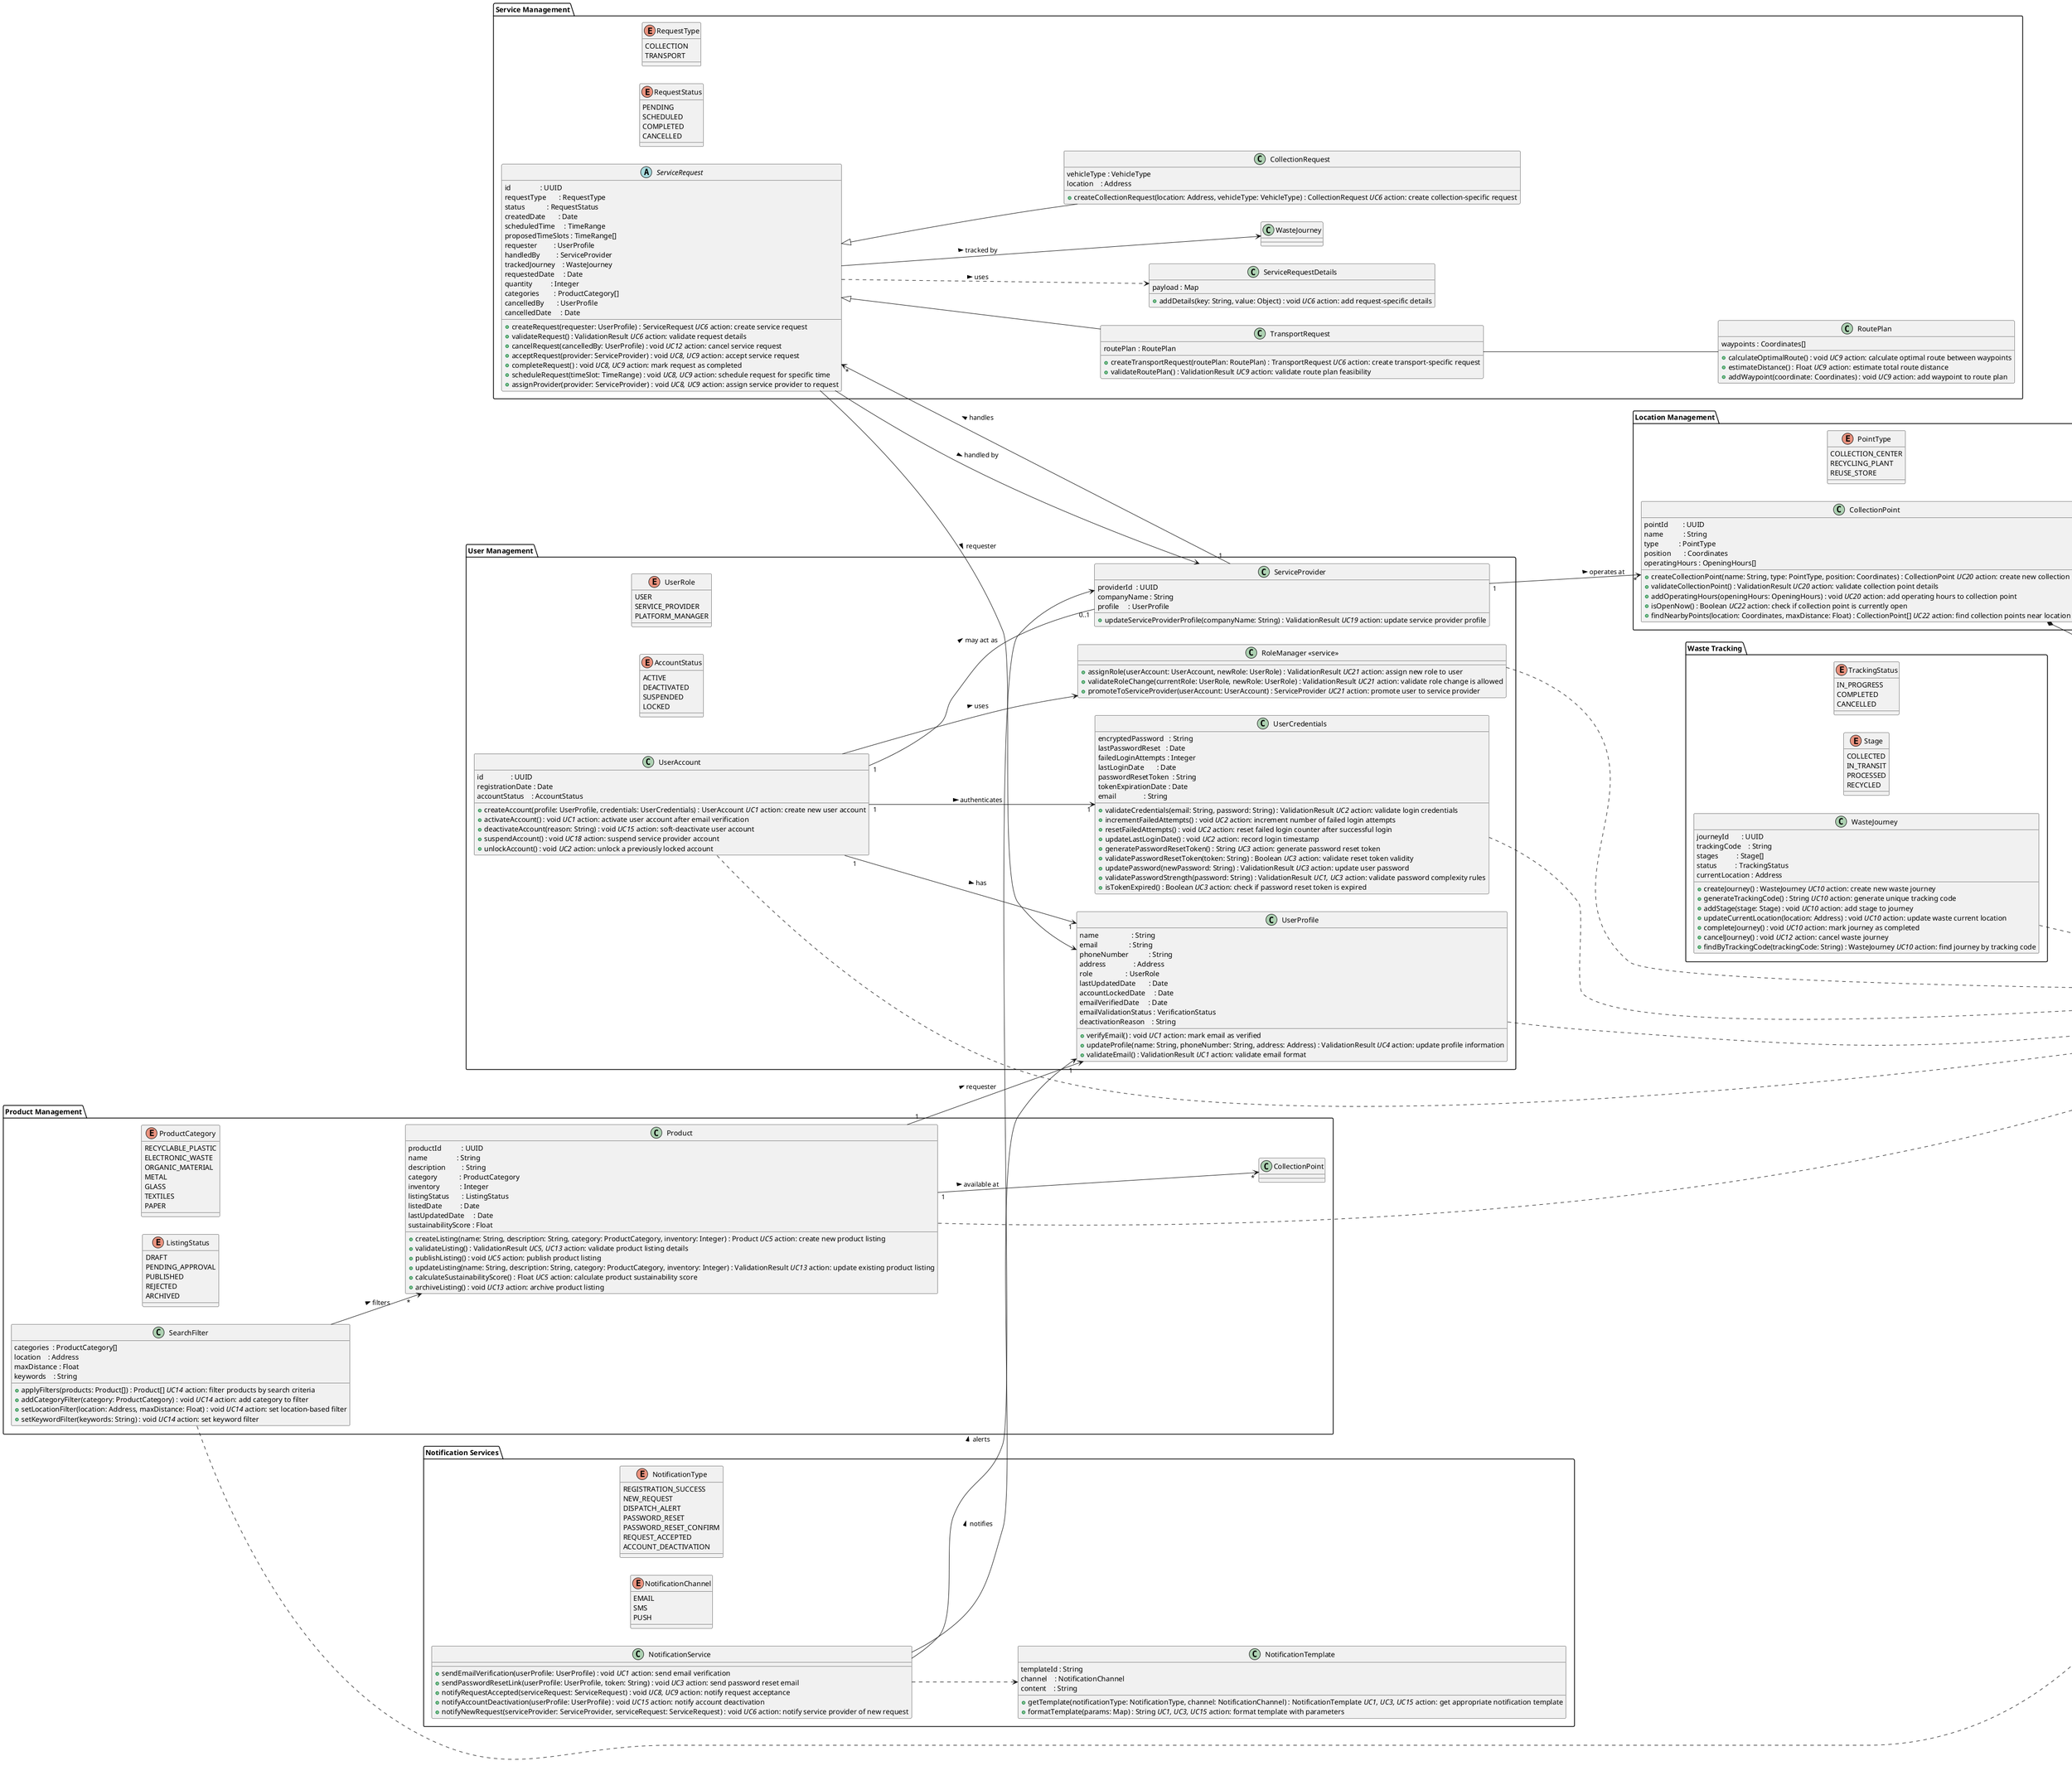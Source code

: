 @startuml
left to right direction
' ──────────────────────────────────────────────
'  CORE VALUE OBJECTS
' ──────────────────────────────────────────────
package "Core Value Objects" {
enum VerificationStatus {
VERIFIED
UNVERIFIED
}
enum VehicleType {
TRUCK
VAN
CARGO_BIKE
BICYCLE
MOTORCYCLE
COMPACTOR
ELECTRIC_VAN
CARGO_VAN
}
enum DayOfWeek {
MON
TUE
WED
THU
FRI
SAT
SUN
}
class ValidationResult {
valid    : Boolean
messages : String[]
+ isValid() : Boolean //UC1, UC2, UC3, UC4 //action: determine validation status
+ addErrorMessage(message: String) : void //UC1, UC4 //action: record validation error
}
class Coordinates {
latitude  : Float
longitude : Float
+ calculateDistance(otherCoordinates: Coordinates) : Float //UC14 //action: measure distance between locations
}
class Address {
street           : String
city             : String
zipCode          : String
country          : String
position         : Coordinates
validationStatus : VerificationStatus
+ verify() : void //UC1 //action: mark address as verified
+ validateFormat() : ValidationResult //UC1, UC4 //action: validate address format
}
class TimeRange {
start : LocalTime
end   : LocalTime
+ overlaps(otherTimeRange: TimeRange) : Boolean //UC19 //action: check if time ranges overlap
+ isWithinBusinessHours() : Boolean //UC20 //action: verify time range is valid
}
class OpeningHours {
dayOfWeek : DayOfWeek
timeRange : TimeRange
+ isOpen(dayOfWeek: DayOfWeek, time: LocalTime) : Boolean //UC22 //action: check if point is open at specific time
}
Address *-- Coordinates
OpeningHours -- TimeRange
}
' ──────────────────────────────────────────────
'  USER MANAGEMENT
' ──────────────────────────────────────────────
package "User Management" {
enum UserRole {
USER
SERVICE_PROVIDER
PLATFORM_MANAGER
}
enum AccountStatus {
ACTIVE
DEACTIVATED
SUSPENDED
LOCKED
}
class UserAccount {
id               : UUID
registrationDate : Date
accountStatus    : AccountStatus
+ createAccount(profile: UserProfile, credentials: UserCredentials) : UserAccount //UC1 //action: create new user account
+ activateAccount() : void //UC1 //action: activate user account after email verification
+ deactivateAccount(reason: String) : void //UC15 //action: soft-deactivate user account
+ suspendAccount() : void //UC18 //action: suspend service provider account
+ unlockAccount() : void //UC2 //action: unlock a previously locked account
}
class UserProfile {
name                  : String
email                 : String
phoneNumber           : String
address               : Address
role                  : UserRole
lastUpdatedDate       : Date
accountLockedDate     : Date
emailVerifiedDate     : Date
emailValidationStatus : VerificationStatus
deactivationReason    : String
+ verifyEmail() : void //UC1 //action: mark email as verified
+ updateProfile(name: String, phoneNumber: String, address: Address) : ValidationResult //UC4 //action: update profile information
+ validateEmail() : ValidationResult //UC1 //action: validate email format
}
class UserCredentials {
encryptedPassword   : String
lastPasswordReset   : Date
failedLoginAttempts : Integer
lastLoginDate       : Date
passwordResetToken  : String
tokenExpirationDate : Date
email               : String
+ validateCredentials(email: String, password: String) : ValidationResult //UC2 //action: validate login credentials
+ incrementFailedAttempts() : void //UC2 //action: increment number of failed login attempts
+ resetFailedAttempts() : void //UC2 //action: reset failed login counter after successful login
+ updateLastLoginDate() : void //UC2 //action: record login timestamp
+ generatePasswordResetToken() : String //UC3 //action: generate password reset token
+ validatePasswordResetToken(token: String) : Boolean //UC3 //action: validate reset token validity
+ updatePassword(newPassword: String) : ValidationResult //UC3 //action: update user password
+ validatePasswordStrength(password: String) : ValidationResult //UC1, UC3 //action: validate password complexity rules
+ isTokenExpired() : Boolean //UC3 //action: check if password reset token is expired
}
class ServiceProvider {
providerId  : UUID
companyName : String
profile     : UserProfile
+ updateServiceProviderProfile(companyName: String) : ValidationResult //UC19 //action: update service provider profile
}
class "RoleManager <<service>>" as RoleManager {
+ assignRole(userAccount: UserAccount, newRole: UserRole) : ValidationResult //UC21 //action: assign new role to user
+ validateRoleChange(currentRole: UserRole, newRole: UserRole) : ValidationResult //UC21 //action: validate role change is allowed
+ promoteToServiceProvider(userAccount: UserAccount) : ServiceProvider //UC21 //action: promote user to service provider
}
UserAccount ..> ValidationResult
UserProfile ..> ValidationResult
UserCredentials ..> ValidationResult
RoleManager ..> ValidationResult
UserAccount "1" --> "1" UserProfile : has >
UserAccount "1" --> "1" UserCredentials : authenticates >
UserAccount --> RoleManager : uses >
UserAccount "1" -- "0..1" ServiceProvider : may act as >
}
' ──────────────────────────────────────────────
'  SERVICE MANAGEMENT
' ──────────────────────────────────────────────
package "Service Management" {
enum RequestType {
COLLECTION
TRANSPORT
}
enum RequestStatus {
PENDING
SCHEDULED
COMPLETED
CANCELLED
}
abstract class ServiceRequest {
id                : UUID
requestType       : RequestType
status            : RequestStatus
createdDate       : Date
scheduledTime     : TimeRange
proposedTimeSlots : TimeRange[]
requester         : UserProfile
handledBy         : ServiceProvider
trackedJourney    : WasteJourney
requestedDate     : Date
quantity          : Integer
categories        : ProductCategory[]
cancelledBy       : UserProfile
cancelledDate     : Date
+ createRequest(requester: UserProfile) : ServiceRequest //UC6 //action: create service request
+ validateRequest() : ValidationResult //UC6 //action: validate request details
+ cancelRequest(cancelledBy: UserProfile) : void //UC12 //action: cancel service request
+ acceptRequest(provider: ServiceProvider) : void //UC8, UC9 //action: accept service request
+ completeRequest() : void //UC8, UC9 //action: mark request as completed
+ scheduleRequest(timeSlot: TimeRange) : void //UC8, UC9 //action: schedule request for specific time
+ assignProvider(provider: ServiceProvider) : void //UC8, UC9 //action: assign service provider to request
}
class CollectionRequest extends ServiceRequest {
vehicleType : VehicleType
location    : Address
+ createCollectionRequest(location: Address, vehicleType: VehicleType) : CollectionRequest //UC6 //action: create collection-specific request
}
class TransportRequest extends ServiceRequest {
routePlan : RoutePlan
+ createTransportRequest(routePlan: RoutePlan) : TransportRequest //UC6 //action: create transport-specific request
+ validateRoutePlan() : ValidationResult //UC9 //action: validate route plan feasibility
}
class ServiceRequestDetails {
payload : Map
+ addDetails(key: String, value: Object) : void //UC6 //action: add request-specific details
}
ServiceRequest ..> ServiceRequestDetails : uses >
class RoutePlan {
waypoints : Coordinates[]
+ calculateOptimalRoute() : void //UC9 //action: calculate optimal route between waypoints
+ estimateDistance() : Float //UC9 //action: estimate total route distance
+ addWaypoint(coordinate: Coordinates) : void //UC9 //action: add waypoint to route plan
}
ServiceProvider "1" --> "*" ServiceRequest : handles >
TransportRequest -- RoutePlan
ServiceRequest --> WasteJourney : tracked by >
ServiceRequest --> UserProfile : requester >
ServiceRequest --> ServiceProvider : handled by >
}
' ──────────────────────────────────────────────
'  WASTE TRACKING
' ──────────────────────────────────────────────
package "Waste Tracking" {
enum TrackingStatus {
IN_PROGRESS
COMPLETED
CANCELLED
}
enum Stage {
COLLECTED
IN_TRANSIT
PROCESSED
RECYCLED
}
class WasteJourney {
journeyId       : UUID
trackingCode    : String
stages          : Stage[]
status          : TrackingStatus
currentLocation : Address
+ createJourney() : WasteJourney //UC10 //action: create new waste journey
+ generateTrackingCode() : String //UC10 //action: generate unique tracking code
+ addStage(stage: Stage) : void //UC10 //action: add stage to journey
+ updateCurrentLocation(location: Address) : void //UC10 //action: update waste current location
+ completeJourney() : void //UC10 //action: mark journey as completed
+ cancelJourney() : void //UC12 //action: cancel waste journey
+ findByTrackingCode(trackingCode: String) : WasteJourney //UC10 //action: find journey by tracking code
}
WasteJourney ..> ValidationResult
}
' ──────────────────────────────────────────────
'  PRODUCT MANAGEMENT
' ──────────────────────────────────────────────
package "Product Management" {
enum ProductCategory {
RECYCLABLE_PLASTIC
ELECTRONIC_WASTE
ORGANIC_MATERIAL
METAL
GLASS
TEXTILES
PAPER
}
enum ListingStatus {
DRAFT
PENDING_APPROVAL
PUBLISHED
REJECTED
ARCHIVED
}
class Product {
productId           : UUID
name                : String
description         : String
category            : ProductCategory
inventory           : Integer
listingStatus       : ListingStatus
listedDate          : Date
lastUpdatedDate     : Date
sustainabilityScore : Float
+ createListing(name: String, description: String, category: ProductCategory, inventory: Integer) : Product //UC5 //action: create new product listing
+ validateListing() : ValidationResult //UC5, UC13 //action: validate product listing details
+ publishListing() : void //UC5 //action: publish product listing
+ updateListing(name: String, description: String, category: ProductCategory, inventory: Integer) : ValidationResult //UC13 //action: update existing product listing
+ calculateSustainabilityScore() : Float //UC5 //action: calculate product sustainability score
+ archiveListing() : void //UC13 //action: archive product listing
}
class SearchFilter {
categories  : ProductCategory[]
location    : Address
maxDistance : Float
keywords    : String
+ applyFilters(products: Product[]) : Product[] //UC14 //action: filter products by search criteria
+ addCategoryFilter(category: ProductCategory) : void //UC14 //action: add category to filter
+ setLocationFilter(location: Address, maxDistance: Float) : void //UC14 //action: set location-based filter
+ setKeywordFilter(keywords: String) : void //UC14 //action: set keyword filter
}
Product ..> ValidationResult
SearchFilter ..> ValidationResult
Product "1" --> "*" CollectionPoint : available at >
Product "1" --> "1" UserProfile      : requester >
SearchFilter --> "*" Product            : filters >
}
' ──────────────────────────────────────────────
'  LOCATION MANAGEMENT
' ──────────────────────────────────────────────
package "Location Management" {
enum PointType {
COLLECTION_CENTER
RECYCLING_PLANT
REUSE_STORE
}
class CollectionPoint {
pointId        : UUID
name           : String
type           : PointType
position       : Coordinates
operatingHours : OpeningHours[]
+ createCollectionPoint(name: String, type: PointType, position: Coordinates) : CollectionPoint //UC20 //action: create new collection point
+ validateCollectionPoint() : ValidationResult //UC20 //action: validate collection point details
+ addOperatingHours(openingHours: OpeningHours) : void //UC20 //action: add operating hours to collection point
+ isOpenNow() : Boolean //UC22 //action: check if collection point is currently open
+ findNearbyPoints(location: Coordinates, maxDistance: Float) : CollectionPoint[] //UC22 //action: find collection points near location
}
CollectionPoint ..> ValidationResult
CollectionPoint *-- Coordinates
CollectionPoint *-- OpeningHours
CollectionPoint -- Address : located at >
ServiceProvider "1" --> "*" CollectionPoint : operates at >
}
' ──────────────────────────────────────────────
'  NOTIFICATION SERVICES
' ──────────────────────────────────────────────
package "Notification Services" {
enum NotificationType {
REGISTRATION_SUCCESS
NEW_REQUEST
DISPATCH_ALERT
PASSWORD_RESET
PASSWORD_RESET_CONFIRM
REQUEST_ACCEPTED
ACCOUNT_DEACTIVATION
}
enum NotificationChannel{
EMAIL
SMS
PUSH
}
class NotificationTemplate {
templateId : String
channel    : NotificationChannel
content    : String
+ getTemplate(notificationType: NotificationType, channel: NotificationChannel) : NotificationTemplate //UC1, UC3, UC15 //action: get appropriate notification template
+ formatTemplate(params: Map) : String //UC1, UC3, UC15 //action: format template with parameters
}
class NotificationService {
+ sendEmailVerification(userProfile: UserProfile) : void //UC1 //action: send email verification
+ sendPasswordResetLink(userProfile: UserProfile, token: String) : void //UC3 //action: send password reset email
+ notifyRequestAccepted(serviceRequest: ServiceRequest) : void //UC8, UC9 //action: notify request acceptance
+ notifyAccountDeactivation(userProfile: UserProfile) : void //UC15 //action: notify account deactivation
+ notifyNewRequest(serviceProvider: ServiceProvider, serviceRequest: ServiceRequest) : void //UC6 //action: notify service provider of new request
}
NotificationService ..> NotificationTemplate
NotificationService --> UserProfile     : notifies >
NotificationService --> ServiceProvider : alerts >
}
@enduml